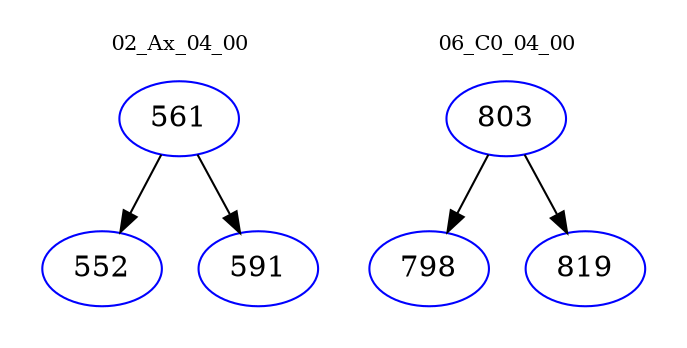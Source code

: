 digraph{
subgraph cluster_0 {
color = white
label = "02_Ax_04_00";
fontsize=10;
T0_561 [label="561", color="blue"]
T0_561 -> T0_552 [color="black"]
T0_552 [label="552", color="blue"]
T0_561 -> T0_591 [color="black"]
T0_591 [label="591", color="blue"]
}
subgraph cluster_1 {
color = white
label = "06_C0_04_00";
fontsize=10;
T1_803 [label="803", color="blue"]
T1_803 -> T1_798 [color="black"]
T1_798 [label="798", color="blue"]
T1_803 -> T1_819 [color="black"]
T1_819 [label="819", color="blue"]
}
}
